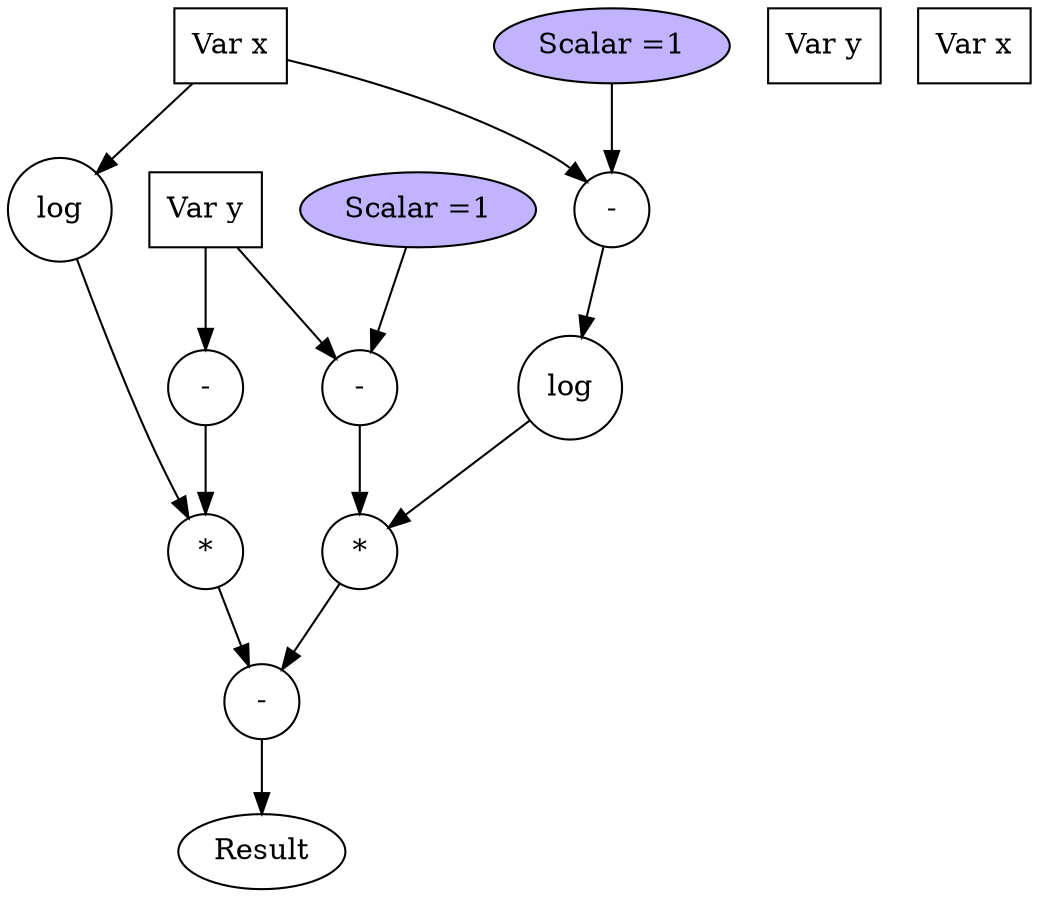 digraph crossentropy{
	1 [label="-", shape=circle];
	2 [label="*", shape=circle];
	3 [label="-", shape=circle];
	4 [label="Var y", shape=box];
	5 [label="log", shape=circle];
	6 [label="Var x", shape=box];
	7 [label="*", shape=circle];
	8 [label="-", shape=circle];
	9 [label="Scalar =1", style="filled", fillcolor=".7 .3 1.0"];
	10 [label="Var y", shape=box];
	11 [label="log", shape=circle];
	12 [label="-", shape=circle];
	13 [label="Scalar =1", style="filled", fillcolor=".7 .3 1.0"];
	14 [label="Var x", shape=box];
	1 -> Result ;
	2 -> 1;
	7 -> 1;
	3 -> 2;
	5 -> 2;
	10 -> 3;
	14 -> 5;
	8 -> 7;
	11 -> 7;
	9 -> 8;
	10 -> 8;
	12 -> 11;
	13 -> 12;
	14 -> 12;
}